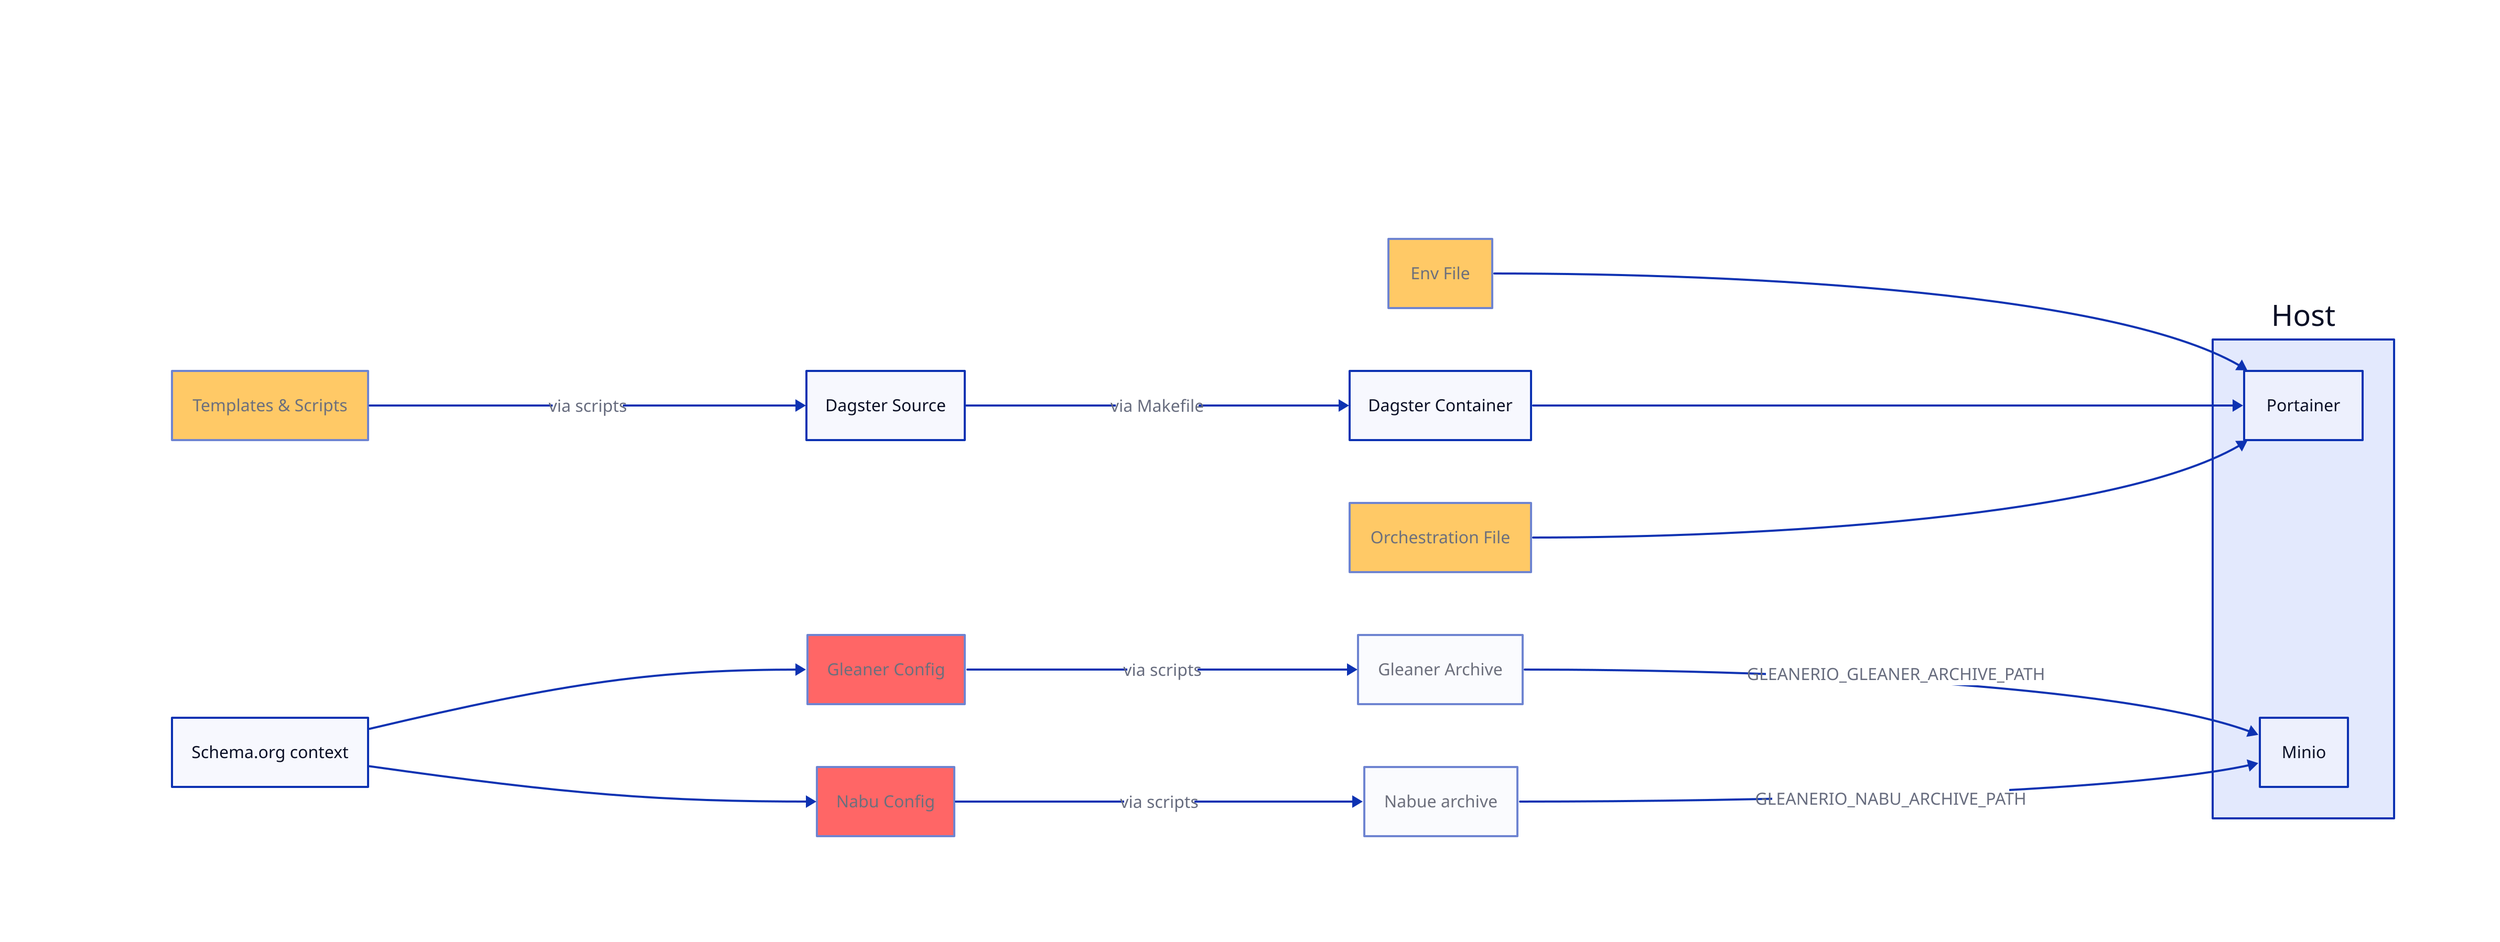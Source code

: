 direction: right

explanation: |md
  # Scheduling Assets
  - Red:  Assets we edit and maintain
  - Orange: Semi-static assets, less editing
  - White: Static, generated or external assets
| {
}

Host
Host.Portainer
Host.Minio

EF: Env File  {
    style: {
    opacity: 0.6
    fill: orange
    }
}

Orc: Orchestration File  {
    style: {
    opacity: 0.6
    fill: orange
    }
}


GA: Gleaner Archive {
    style: {
    opacity: 0.6
     }
} 

NA: Nabue archive {
    style: {
    opacity: 0.6
     }
} 

T: Templates & Scripts {
    style: {
    opacity: 0.6
    fill: orange
    }
} 




DS: Dagster Source
DC: Dagster Container

T  -> DS: via scripts
DS -> DC: via Makefile

EF -> Host.Portainer
DC -> Host.Portainer
Orc -> Host.Portainer

GA -> Host.Minio:  GLEANERIO_GLEANER_ARCHIVE_PATH
NA -> Host.Minio:  GLEANERIO_NABU_ARCHIVE_PATH

Glcfg: Gleaner Config {
    style: {
    opacity: 0.6
    fill: red
    }
}
Nbcfg: Nabu Config {
    style: {
    opacity: 0.6
    fill: red
    }
}

Glcfg -> GA: via scripts
Nbcfg -> NA: via scripts

SDOC: Schema.org context

SDOC -> GLcfg
SDOC -> Nbcfg
